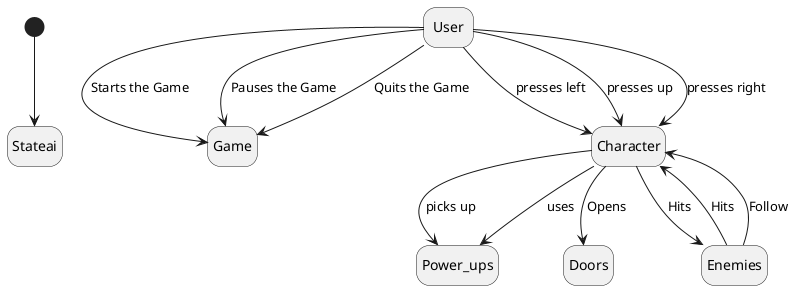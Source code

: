 @startuml
hide empty description
[*] --> Stateai
User --> Game: Starts the Game
User --> Game: Pauses the Game
User --> Game: Quits the Game


User --> Character: presses left
User --> Character: presses up
User --> Character: presses right

Character--> Power_ups: picks up
Character--> Power_ups: uses

Character --> Doors: Opens
Character --> Enemies: Hits
Enemies --> Character: Hits
Enemies --> Character: Follow


@enduml
